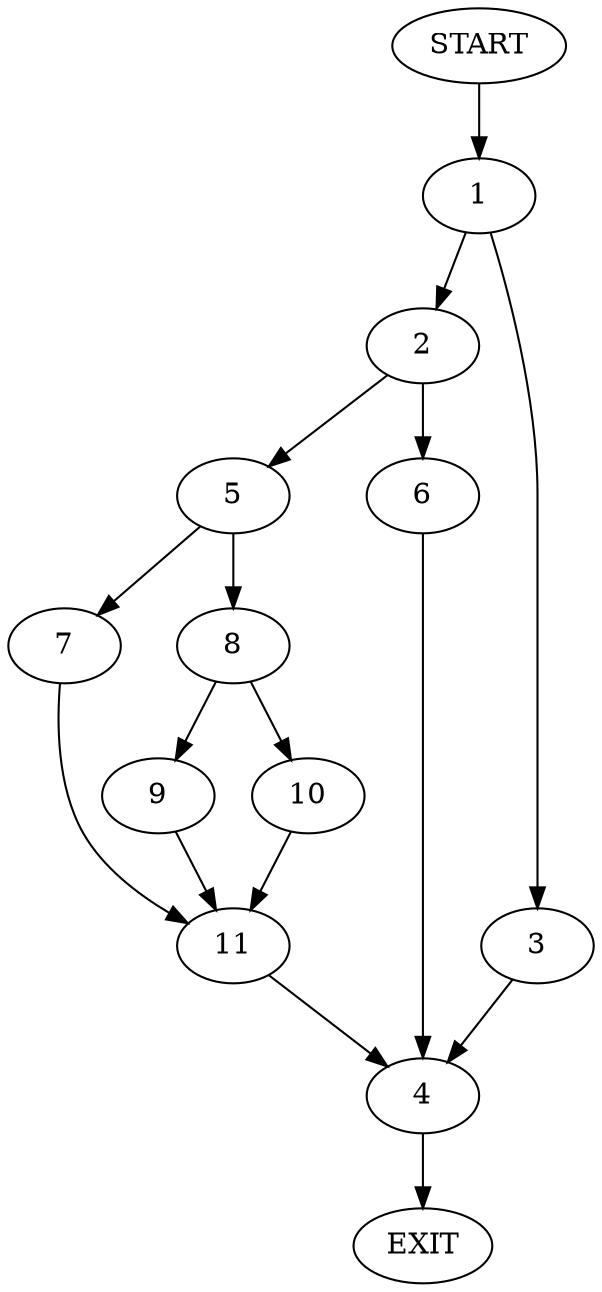 digraph {
0 [label="START"]
12 [label="EXIT"]
0 -> 1
1 -> 2
1 -> 3
3 -> 4
2 -> 5
2 -> 6
6 -> 4
5 -> 7
5 -> 8
4 -> 12
8 -> 9
8 -> 10
7 -> 11
11 -> 4
9 -> 11
10 -> 11
}
